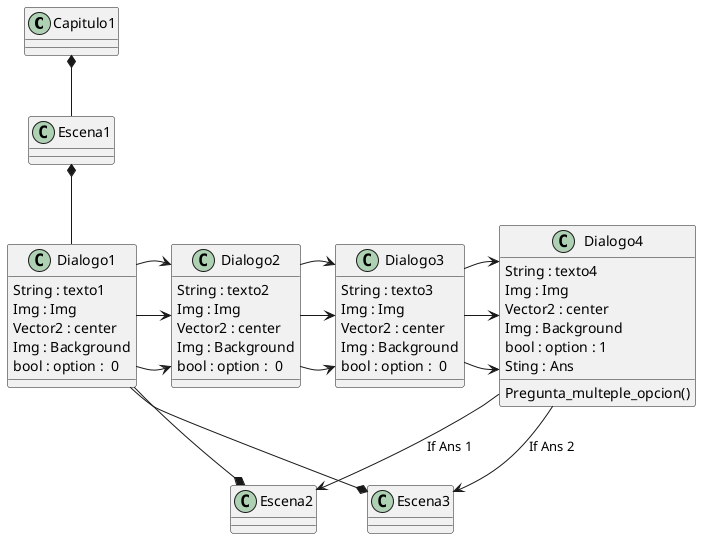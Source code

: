 @startuml
class Capitulo1
class Escena1
class Escena2
class Escena3
class Dialogo1{
    String : texto1
    Img : Img
    Vector2 : center
    Img : Background
    bool : option :  0
}
class Dialogo2{
    String : texto2
    Img : Img
    Vector2 : center
    Img : Background
    bool : option :  0
}
class Dialogo3{
    String : texto3
    Img : Img
    Vector2 : center
    Img : Background
    bool : option :  0
}
class Dialogo4{
    String : texto4
    Img : Img
    Vector2 : center
    Img : Background
    bool : option : 1
    Sting : Ans
    Pregunta_multeple_opcion()


}

Capitulo1 *-- Escena1
Escena1 *-- Dialogo1
Dialogo1 -> Dialogo2
Dialogo2 -> Dialogo3
Dialogo3 -> Dialogo4
Dialogo4 -> Escena2 : If Ans 1
Dialogo4 -> Escena3 : If Ans 2
Escena2 *-- Dialogo1
Dialogo1 -> Dialogo2
Dialogo2 -> Dialogo3
Dialogo3 -> Dialogo4
Escena3 *-- Dialogo1
Dialogo1 -> Dialogo2
Dialogo2 -> Dialogo3
Dialogo3 -> Dialogo4

@enduml